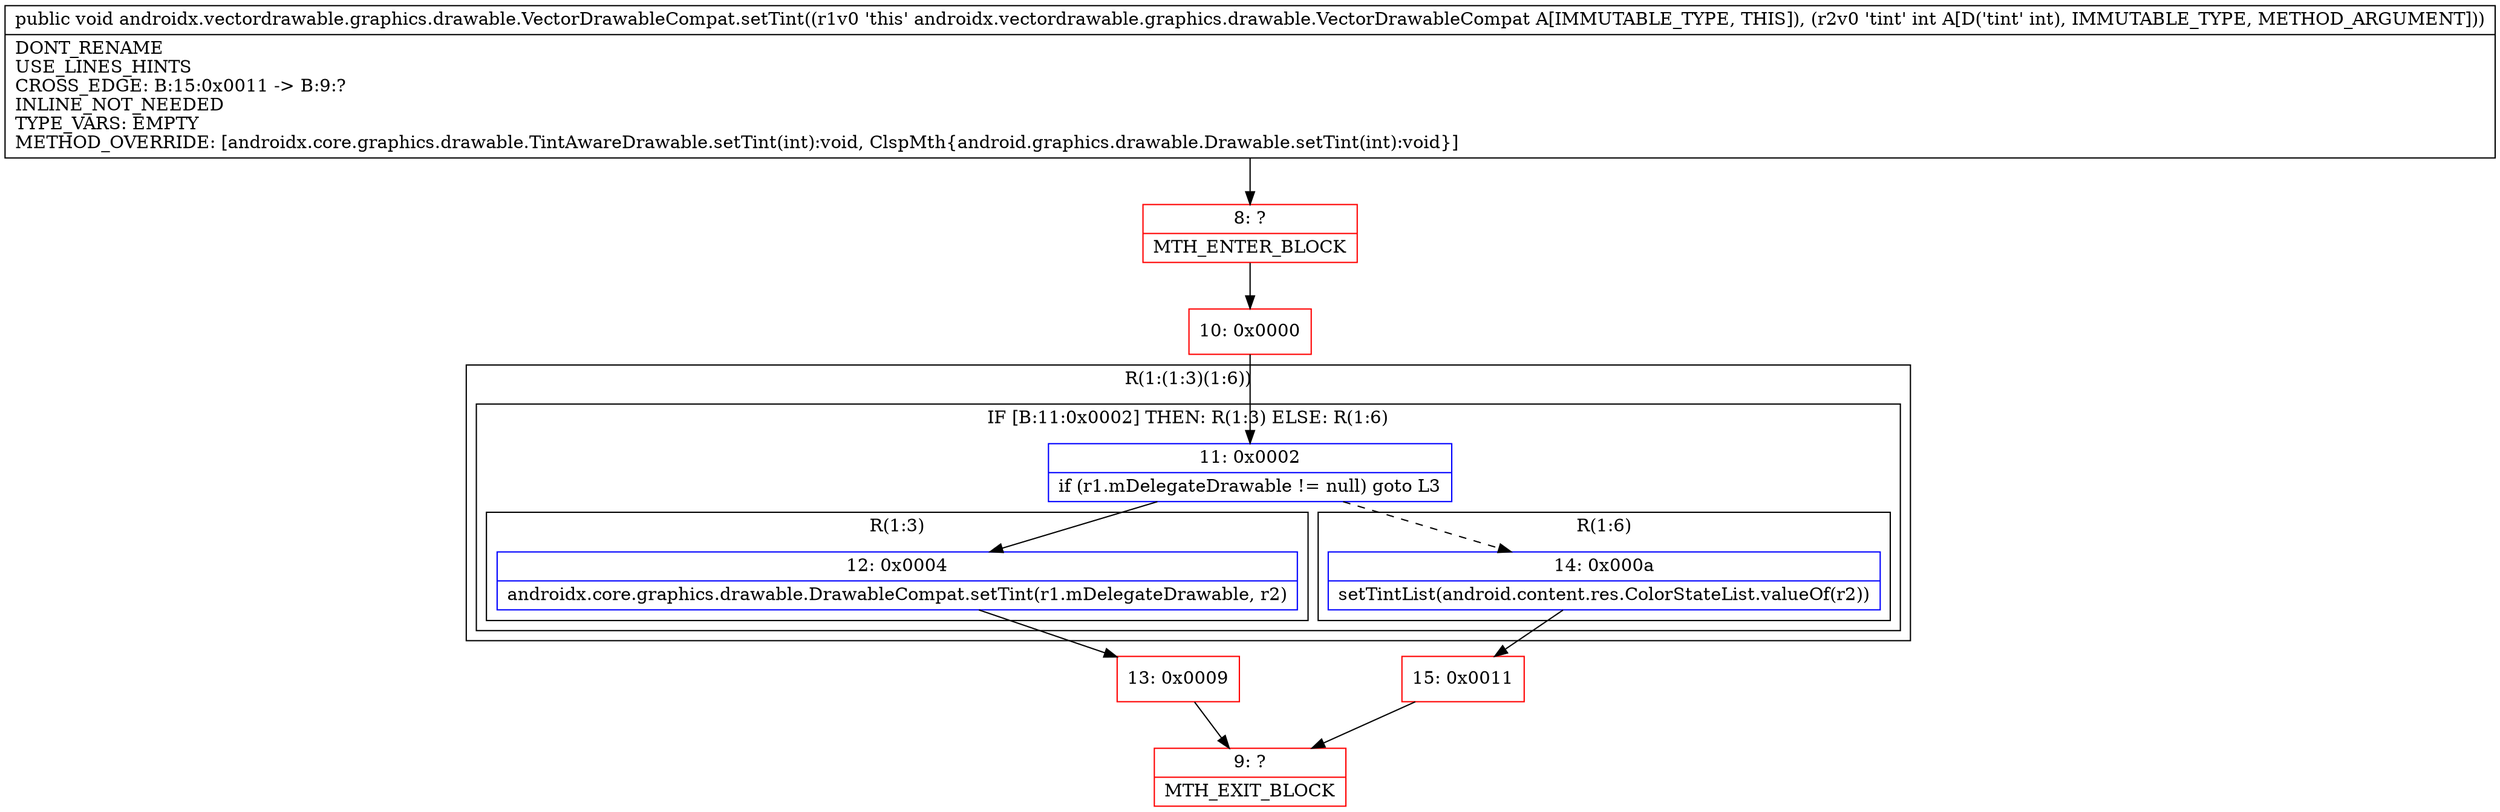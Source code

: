digraph "CFG forandroidx.vectordrawable.graphics.drawable.VectorDrawableCompat.setTint(I)V" {
subgraph cluster_Region_1402862572 {
label = "R(1:(1:3)(1:6))";
node [shape=record,color=blue];
subgraph cluster_IfRegion_1037122380 {
label = "IF [B:11:0x0002] THEN: R(1:3) ELSE: R(1:6)";
node [shape=record,color=blue];
Node_11 [shape=record,label="{11\:\ 0x0002|if (r1.mDelegateDrawable != null) goto L3\l}"];
subgraph cluster_Region_1124701048 {
label = "R(1:3)";
node [shape=record,color=blue];
Node_12 [shape=record,label="{12\:\ 0x0004|androidx.core.graphics.drawable.DrawableCompat.setTint(r1.mDelegateDrawable, r2)\l}"];
}
subgraph cluster_Region_1802941835 {
label = "R(1:6)";
node [shape=record,color=blue];
Node_14 [shape=record,label="{14\:\ 0x000a|setTintList(android.content.res.ColorStateList.valueOf(r2))\l}"];
}
}
}
Node_8 [shape=record,color=red,label="{8\:\ ?|MTH_ENTER_BLOCK\l}"];
Node_10 [shape=record,color=red,label="{10\:\ 0x0000}"];
Node_13 [shape=record,color=red,label="{13\:\ 0x0009}"];
Node_9 [shape=record,color=red,label="{9\:\ ?|MTH_EXIT_BLOCK\l}"];
Node_15 [shape=record,color=red,label="{15\:\ 0x0011}"];
MethodNode[shape=record,label="{public void androidx.vectordrawable.graphics.drawable.VectorDrawableCompat.setTint((r1v0 'this' androidx.vectordrawable.graphics.drawable.VectorDrawableCompat A[IMMUTABLE_TYPE, THIS]), (r2v0 'tint' int A[D('tint' int), IMMUTABLE_TYPE, METHOD_ARGUMENT]))  | DONT_RENAME\lUSE_LINES_HINTS\lCROSS_EDGE: B:15:0x0011 \-\> B:9:?\lINLINE_NOT_NEEDED\lTYPE_VARS: EMPTY\lMETHOD_OVERRIDE: [androidx.core.graphics.drawable.TintAwareDrawable.setTint(int):void, ClspMth\{android.graphics.drawable.Drawable.setTint(int):void\}]\l}"];
MethodNode -> Node_8;Node_11 -> Node_12;
Node_11 -> Node_14[style=dashed];
Node_12 -> Node_13;
Node_14 -> Node_15;
Node_8 -> Node_10;
Node_10 -> Node_11;
Node_13 -> Node_9;
Node_15 -> Node_9;
}

